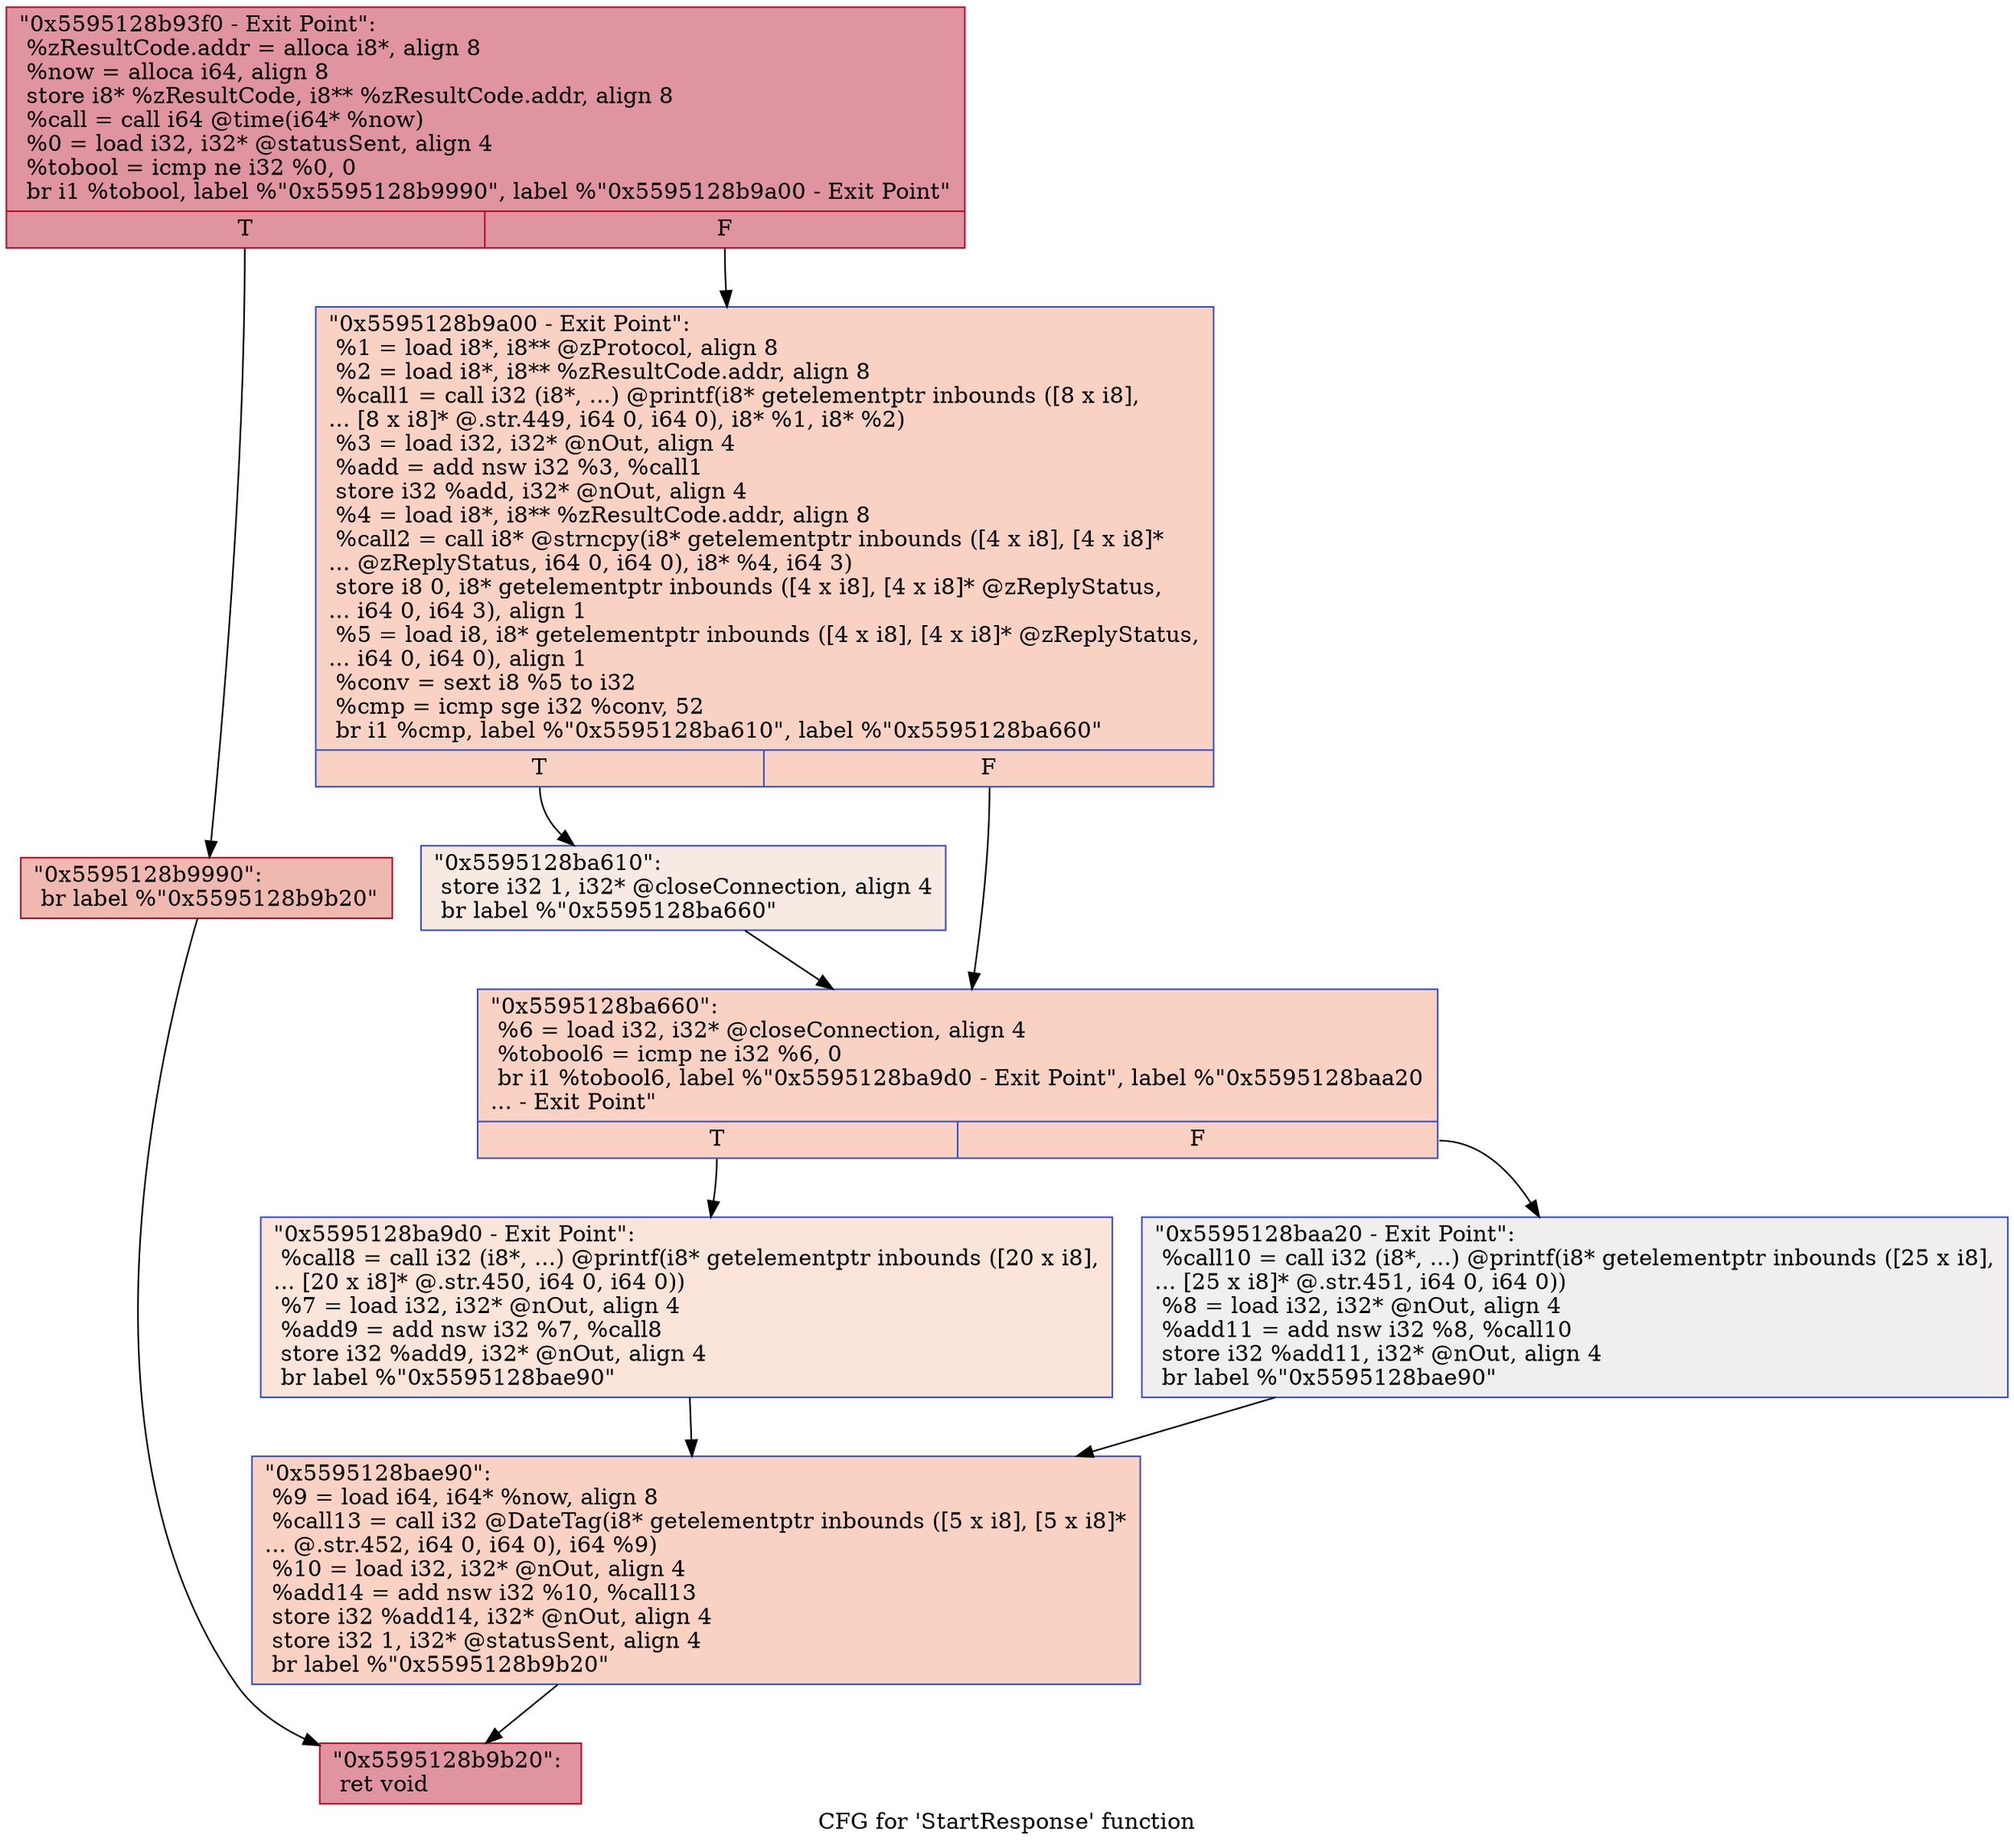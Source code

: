 digraph "CFG for 'StartResponse' function" {
	label="CFG for 'StartResponse' function";

	Node0x5595128b93f0 [shape=record,color="#b70d28ff", style=filled, fillcolor="#b70d2870",label="{\"0x5595128b93f0 - Exit Point\":\l  %zResultCode.addr = alloca i8*, align 8\l  %now = alloca i64, align 8\l  store i8* %zResultCode, i8** %zResultCode.addr, align 8\l  %call = call i64 @time(i64* %now)\l  %0 = load i32, i32* @statusSent, align 4\l  %tobool = icmp ne i32 %0, 0\l  br i1 %tobool, label %\"0x5595128b9990\", label %\"0x5595128b9a00 - Exit Point\"\l|{<s0>T|<s1>F}}"];
	Node0x5595128b93f0:s0 -> Node0x5595128b9990;
	Node0x5595128b93f0:s1 -> Node0x5595128b9a00;
	Node0x5595128b9990 [shape=record,color="#b70d28ff", style=filled, fillcolor="#de614d70",label="{\"0x5595128b9990\":                                 \l  br label %\"0x5595128b9b20\"\l}"];
	Node0x5595128b9990 -> Node0x5595128b9b20;
	Node0x5595128b9a00 [shape=record,color="#3d50c3ff", style=filled, fillcolor="#f4987a70",label="{\"0x5595128b9a00 - Exit Point\":                    \l  %1 = load i8*, i8** @zProtocol, align 8\l  %2 = load i8*, i8** %zResultCode.addr, align 8\l  %call1 = call i32 (i8*, ...) @printf(i8* getelementptr inbounds ([8 x i8],\l... [8 x i8]* @.str.449, i64 0, i64 0), i8* %1, i8* %2)\l  %3 = load i32, i32* @nOut, align 4\l  %add = add nsw i32 %3, %call1\l  store i32 %add, i32* @nOut, align 4\l  %4 = load i8*, i8** %zResultCode.addr, align 8\l  %call2 = call i8* @strncpy(i8* getelementptr inbounds ([4 x i8], [4 x i8]*\l... @zReplyStatus, i64 0, i64 0), i8* %4, i64 3)\l  store i8 0, i8* getelementptr inbounds ([4 x i8], [4 x i8]* @zReplyStatus,\l... i64 0, i64 3), align 1\l  %5 = load i8, i8* getelementptr inbounds ([4 x i8], [4 x i8]* @zReplyStatus,\l... i64 0, i64 0), align 1\l  %conv = sext i8 %5 to i32\l  %cmp = icmp sge i32 %conv, 52\l  br i1 %cmp, label %\"0x5595128ba610\", label %\"0x5595128ba660\"\l|{<s0>T|<s1>F}}"];
	Node0x5595128b9a00:s0 -> Node0x5595128ba610;
	Node0x5595128b9a00:s1 -> Node0x5595128ba660;
	Node0x5595128ba610 [shape=record,color="#3d50c3ff", style=filled, fillcolor="#eed0c070",label="{\"0x5595128ba610\":                                 \l  store i32 1, i32* @closeConnection, align 4\l  br label %\"0x5595128ba660\"\l}"];
	Node0x5595128ba610 -> Node0x5595128ba660;
	Node0x5595128ba660 [shape=record,color="#3d50c3ff", style=filled, fillcolor="#f4987a70",label="{\"0x5595128ba660\":                                 \l  %6 = load i32, i32* @closeConnection, align 4\l  %tobool6 = icmp ne i32 %6, 0\l  br i1 %tobool6, label %\"0x5595128ba9d0 - Exit Point\", label %\"0x5595128baa20\l... - Exit Point\"\l|{<s0>T|<s1>F}}"];
	Node0x5595128ba660:s0 -> Node0x5595128ba9d0;
	Node0x5595128ba660:s1 -> Node0x5595128baa20;
	Node0x5595128ba9d0 [shape=record,color="#3d50c3ff", style=filled, fillcolor="#f5c1a970",label="{\"0x5595128ba9d0 - Exit Point\":                    \l  %call8 = call i32 (i8*, ...) @printf(i8* getelementptr inbounds ([20 x i8],\l... [20 x i8]* @.str.450, i64 0, i64 0))\l  %7 = load i32, i32* @nOut, align 4\l  %add9 = add nsw i32 %7, %call8\l  store i32 %add9, i32* @nOut, align 4\l  br label %\"0x5595128bae90\"\l}"];
	Node0x5595128ba9d0 -> Node0x5595128bae90;
	Node0x5595128baa20 [shape=record,color="#3d50c3ff", style=filled, fillcolor="#e0dbd870",label="{\"0x5595128baa20 - Exit Point\":                    \l  %call10 = call i32 (i8*, ...) @printf(i8* getelementptr inbounds ([25 x i8],\l... [25 x i8]* @.str.451, i64 0, i64 0))\l  %8 = load i32, i32* @nOut, align 4\l  %add11 = add nsw i32 %8, %call10\l  store i32 %add11, i32* @nOut, align 4\l  br label %\"0x5595128bae90\"\l}"];
	Node0x5595128baa20 -> Node0x5595128bae90;
	Node0x5595128bae90 [shape=record,color="#3d50c3ff", style=filled, fillcolor="#f4987a70",label="{\"0x5595128bae90\":                                 \l  %9 = load i64, i64* %now, align 8\l  %call13 = call i32 @DateTag(i8* getelementptr inbounds ([5 x i8], [5 x i8]*\l... @.str.452, i64 0, i64 0), i64 %9)\l  %10 = load i32, i32* @nOut, align 4\l  %add14 = add nsw i32 %10, %call13\l  store i32 %add14, i32* @nOut, align 4\l  store i32 1, i32* @statusSent, align 4\l  br label %\"0x5595128b9b20\"\l}"];
	Node0x5595128bae90 -> Node0x5595128b9b20;
	Node0x5595128b9b20 [shape=record,color="#b70d28ff", style=filled, fillcolor="#b70d2870",label="{\"0x5595128b9b20\":                                 \l  ret void\l}"];
}
